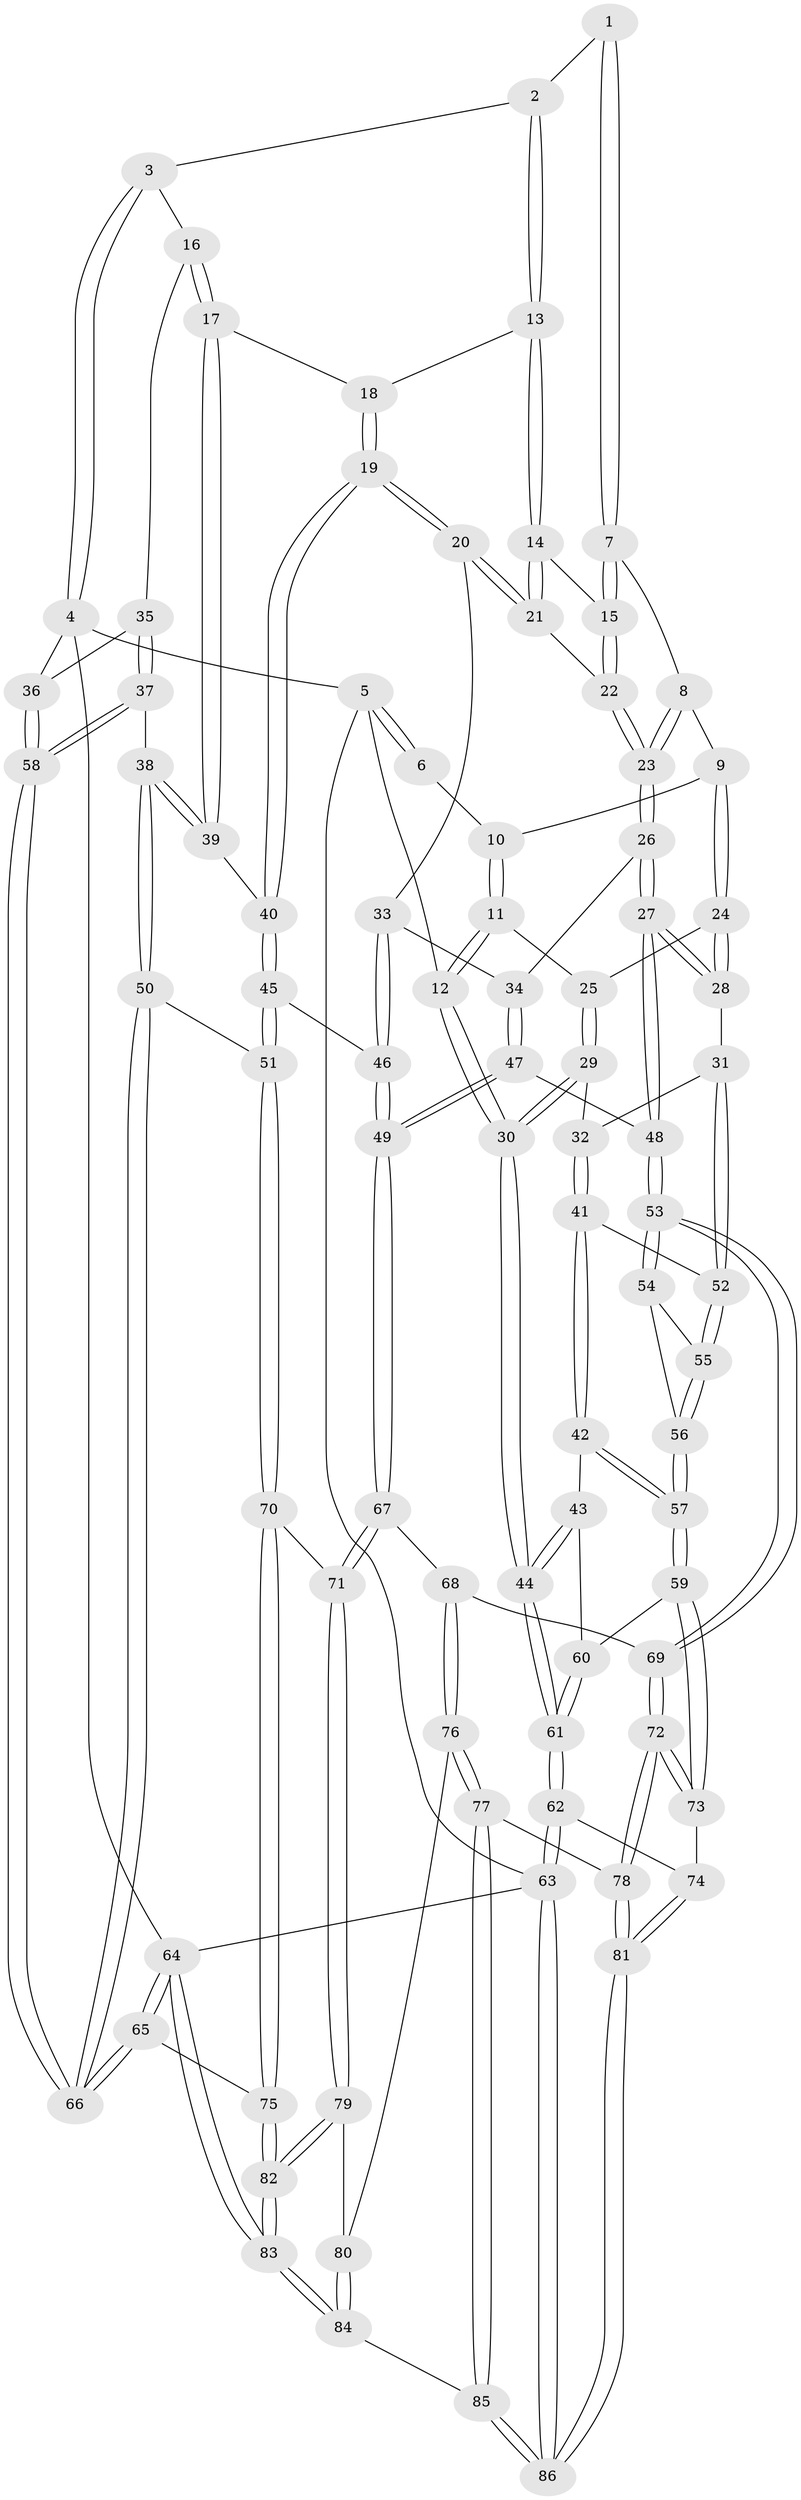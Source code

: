 // coarse degree distribution, {2: 0.046511627906976744, 4: 0.6511627906976745, 3: 0.16279069767441862, 5: 0.11627906976744186, 6: 0.023255813953488372}
// Generated by graph-tools (version 1.1) at 2025/48/03/06/25 01:48:58]
// undirected, 86 vertices, 212 edges
graph export_dot {
graph [start="1"]
  node [color=gray90,style=filled];
  1 [pos="+0.46246797427231406+0"];
  2 [pos="+0.7421894315536322+0"];
  3 [pos="+0.765528354970989+0"];
  4 [pos="+1+0"];
  5 [pos="+0+0"];
  6 [pos="+0.1182518156768837+0"];
  7 [pos="+0.4259333988066699+0.01710684062507865"];
  8 [pos="+0.2895874459106183+0.08245965583069703"];
  9 [pos="+0.25633530202937826+0.08510829142603409"];
  10 [pos="+0.1546361930071125+0"];
  11 [pos="+0.09754264090672474+0.11798088732596258"];
  12 [pos="+0+0"];
  13 [pos="+0.6664386492986658+0"];
  14 [pos="+0.5419980099320351+0.12284475807480845"];
  15 [pos="+0.4300308774645351+0.030209351123131868"];
  16 [pos="+0.8179144260072497+0.17022586868145154"];
  17 [pos="+0.7831134912934431+0.19900653517393183"];
  18 [pos="+0.6665598433795896+0.013554124976461987"];
  19 [pos="+0.6586384796621915+0.24109762647069946"];
  20 [pos="+0.6139085290921138+0.23701876135671604"];
  21 [pos="+0.5556278275997358+0.15677081872931994"];
  22 [pos="+0.40087644941714257+0.18793469324016687"];
  23 [pos="+0.3744681720207008+0.25180103609226917"];
  24 [pos="+0.2188342804755752+0.16769132153849578"];
  25 [pos="+0.10494855646209796+0.16817202827735123"];
  26 [pos="+0.37365547959995765+0.25563209964481"];
  27 [pos="+0.3211233087425448+0.28517739499113237"];
  28 [pos="+0.31329276212097507+0.2845817263849808"];
  29 [pos="+0.0729877176771914+0.21572158526335372"];
  30 [pos="+0+0.23699785869753592"];
  31 [pos="+0.30549786500213205+0.2886161176944047"];
  32 [pos="+0.08971869141847474+0.2506936656679113"];
  33 [pos="+0.5876682325986301+0.25086613934875523"];
  34 [pos="+0.48656837118942425+0.2933117014899037"];
  35 [pos="+0.9366897115490804+0.1848531057110377"];
  36 [pos="+1+0.09938717755332235"];
  37 [pos="+0.882815500027642+0.38486016108794774"];
  38 [pos="+0.8307468098896028+0.4128252002958156"];
  39 [pos="+0.714363361785922+0.26060633060196675"];
  40 [pos="+0.6907093516285423+0.25791763778240595"];
  41 [pos="+0.10338282414170595+0.342266184474742"];
  42 [pos="+0.10114144008557538+0.34638798458751385"];
  43 [pos="+0.0350198991242143+0.38994929586455107"];
  44 [pos="+0+0.4228850249266182"];
  45 [pos="+0.6045157397141988+0.45831200103978725"];
  46 [pos="+0.5599710348101585+0.46306829440845276"];
  47 [pos="+0.4989834497240164+0.4277117941099379"];
  48 [pos="+0.3641398156030607+0.45015611171927306"];
  49 [pos="+0.5434027523578546+0.4666312319027415"];
  50 [pos="+0.8074134353767114+0.5518322707456629"];
  51 [pos="+0.7857799282936205+0.565898912202174"];
  52 [pos="+0.23379152842296438+0.3477683409183768"];
  53 [pos="+0.342529520169889+0.4950039370486516"];
  54 [pos="+0.29921672431908475+0.48256508164415063"];
  55 [pos="+0.2272451356419898+0.38202187728579295"];
  56 [pos="+0.17099634980629266+0.48196811726445377"];
  57 [pos="+0.16713512475575099+0.48420735114159363"];
  58 [pos="+1+0.3560628104567595"];
  59 [pos="+0.15354949738776721+0.5053226259571055"];
  60 [pos="+0.08850019138392098+0.4825490686551464"];
  61 [pos="+0+0.6144845603884129"];
  62 [pos="+0+0.6391146755855706"];
  63 [pos="+0+1"];
  64 [pos="+1+1"];
  65 [pos="+1+0.7795879569262195"];
  66 [pos="+1+0.6822745261019989"];
  67 [pos="+0.5067541411929171+0.5761381764311815"];
  68 [pos="+0.42381313297022677+0.6235473232653239"];
  69 [pos="+0.3479225884856399+0.5353148776557062"];
  70 [pos="+0.7582729227010934+0.6119885437362277"];
  71 [pos="+0.6883286761592715+0.6693674092234877"];
  72 [pos="+0.1678906545344299+0.6300221652550514"];
  73 [pos="+0.1552814574732532+0.6232485314492174"];
  74 [pos="+0.11075223906504507+0.6351499543244266"];
  75 [pos="+0.8425182368820555+0.7590539271226586"];
  76 [pos="+0.3995412598597474+0.7647270492300238"];
  77 [pos="+0.3810389728305134+0.7766482021017855"];
  78 [pos="+0.2930312390295055+0.8041132963873353"];
  79 [pos="+0.6726200394504742+0.7048669418508098"];
  80 [pos="+0.4883152843866736+0.7859016664676801"];
  81 [pos="+0.03290387779436462+1"];
  82 [pos="+0.7672503915371236+1"];
  83 [pos="+0.7780070997825674+1"];
  84 [pos="+0.7470575313369286+1"];
  85 [pos="+0.5164806494015544+1"];
  86 [pos="+0.025795280551854836+1"];
  1 -- 2;
  1 -- 7;
  1 -- 7;
  2 -- 3;
  2 -- 13;
  2 -- 13;
  3 -- 4;
  3 -- 4;
  3 -- 16;
  4 -- 5;
  4 -- 36;
  4 -- 64;
  5 -- 6;
  5 -- 6;
  5 -- 12;
  5 -- 63;
  6 -- 10;
  7 -- 8;
  7 -- 15;
  7 -- 15;
  8 -- 9;
  8 -- 23;
  8 -- 23;
  9 -- 10;
  9 -- 24;
  9 -- 24;
  10 -- 11;
  10 -- 11;
  11 -- 12;
  11 -- 12;
  11 -- 25;
  12 -- 30;
  12 -- 30;
  13 -- 14;
  13 -- 14;
  13 -- 18;
  14 -- 15;
  14 -- 21;
  14 -- 21;
  15 -- 22;
  15 -- 22;
  16 -- 17;
  16 -- 17;
  16 -- 35;
  17 -- 18;
  17 -- 39;
  17 -- 39;
  18 -- 19;
  18 -- 19;
  19 -- 20;
  19 -- 20;
  19 -- 40;
  19 -- 40;
  20 -- 21;
  20 -- 21;
  20 -- 33;
  21 -- 22;
  22 -- 23;
  22 -- 23;
  23 -- 26;
  23 -- 26;
  24 -- 25;
  24 -- 28;
  24 -- 28;
  25 -- 29;
  25 -- 29;
  26 -- 27;
  26 -- 27;
  26 -- 34;
  27 -- 28;
  27 -- 28;
  27 -- 48;
  27 -- 48;
  28 -- 31;
  29 -- 30;
  29 -- 30;
  29 -- 32;
  30 -- 44;
  30 -- 44;
  31 -- 32;
  31 -- 52;
  31 -- 52;
  32 -- 41;
  32 -- 41;
  33 -- 34;
  33 -- 46;
  33 -- 46;
  34 -- 47;
  34 -- 47;
  35 -- 36;
  35 -- 37;
  35 -- 37;
  36 -- 58;
  36 -- 58;
  37 -- 38;
  37 -- 58;
  37 -- 58;
  38 -- 39;
  38 -- 39;
  38 -- 50;
  38 -- 50;
  39 -- 40;
  40 -- 45;
  40 -- 45;
  41 -- 42;
  41 -- 42;
  41 -- 52;
  42 -- 43;
  42 -- 57;
  42 -- 57;
  43 -- 44;
  43 -- 44;
  43 -- 60;
  44 -- 61;
  44 -- 61;
  45 -- 46;
  45 -- 51;
  45 -- 51;
  46 -- 49;
  46 -- 49;
  47 -- 48;
  47 -- 49;
  47 -- 49;
  48 -- 53;
  48 -- 53;
  49 -- 67;
  49 -- 67;
  50 -- 51;
  50 -- 66;
  50 -- 66;
  51 -- 70;
  51 -- 70;
  52 -- 55;
  52 -- 55;
  53 -- 54;
  53 -- 54;
  53 -- 69;
  53 -- 69;
  54 -- 55;
  54 -- 56;
  55 -- 56;
  55 -- 56;
  56 -- 57;
  56 -- 57;
  57 -- 59;
  57 -- 59;
  58 -- 66;
  58 -- 66;
  59 -- 60;
  59 -- 73;
  59 -- 73;
  60 -- 61;
  60 -- 61;
  61 -- 62;
  61 -- 62;
  62 -- 63;
  62 -- 63;
  62 -- 74;
  63 -- 86;
  63 -- 86;
  63 -- 64;
  64 -- 65;
  64 -- 65;
  64 -- 83;
  64 -- 83;
  65 -- 66;
  65 -- 66;
  65 -- 75;
  67 -- 68;
  67 -- 71;
  67 -- 71;
  68 -- 69;
  68 -- 76;
  68 -- 76;
  69 -- 72;
  69 -- 72;
  70 -- 71;
  70 -- 75;
  70 -- 75;
  71 -- 79;
  71 -- 79;
  72 -- 73;
  72 -- 73;
  72 -- 78;
  72 -- 78;
  73 -- 74;
  74 -- 81;
  74 -- 81;
  75 -- 82;
  75 -- 82;
  76 -- 77;
  76 -- 77;
  76 -- 80;
  77 -- 78;
  77 -- 85;
  77 -- 85;
  78 -- 81;
  78 -- 81;
  79 -- 80;
  79 -- 82;
  79 -- 82;
  80 -- 84;
  80 -- 84;
  81 -- 86;
  81 -- 86;
  82 -- 83;
  82 -- 83;
  83 -- 84;
  83 -- 84;
  84 -- 85;
  85 -- 86;
  85 -- 86;
}
